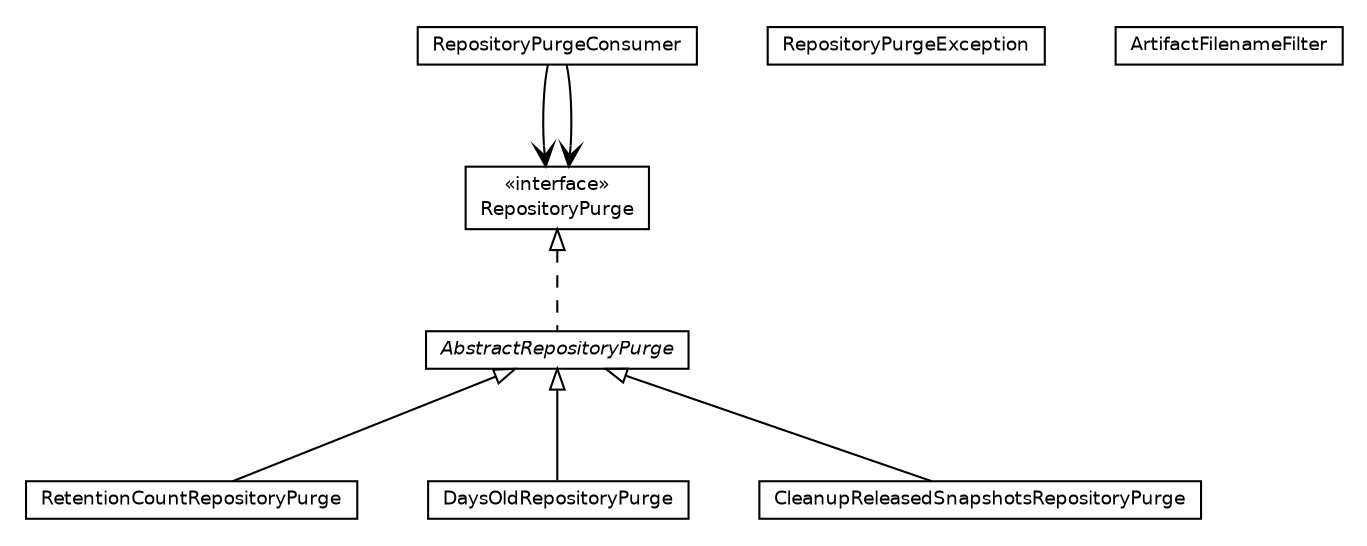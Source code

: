 #!/usr/local/bin/dot
#
# Class diagram 
# Generated by UmlGraph version 4.6 (http://www.spinellis.gr/sw/umlgraph)
#

digraph G {
	edge [fontname="Helvetica",fontsize=10,labelfontname="Helvetica",labelfontsize=10];
	node [fontname="Helvetica",fontsize=10,shape=plaintext];
	// org.apache.maven.archiva.consumers.core.repository.RetentionCountRepositoryPurge
	c11049 [label=<<table border="0" cellborder="1" cellspacing="0" cellpadding="2" port="p" href="./RetentionCountRepositoryPurge.html">
		<tr><td><table border="0" cellspacing="0" cellpadding="1">
			<tr><td> RetentionCountRepositoryPurge </td></tr>
		</table></td></tr>
		</table>>, fontname="Helvetica", fontcolor="black", fontsize=9.0];
	// org.apache.maven.archiva.consumers.core.repository.RepositoryPurgeException
	c11050 [label=<<table border="0" cellborder="1" cellspacing="0" cellpadding="2" port="p" href="./RepositoryPurgeException.html">
		<tr><td><table border="0" cellspacing="0" cellpadding="1">
			<tr><td> RepositoryPurgeException </td></tr>
		</table></td></tr>
		</table>>, fontname="Helvetica", fontcolor="black", fontsize=9.0];
	// org.apache.maven.archiva.consumers.core.repository.RepositoryPurgeConsumer
	c11051 [label=<<table border="0" cellborder="1" cellspacing="0" cellpadding="2" port="p" href="./RepositoryPurgeConsumer.html">
		<tr><td><table border="0" cellspacing="0" cellpadding="1">
			<tr><td> RepositoryPurgeConsumer </td></tr>
		</table></td></tr>
		</table>>, fontname="Helvetica", fontcolor="black", fontsize=9.0];
	// org.apache.maven.archiva.consumers.core.repository.RepositoryPurge
	c11052 [label=<<table border="0" cellborder="1" cellspacing="0" cellpadding="2" port="p" href="./RepositoryPurge.html">
		<tr><td><table border="0" cellspacing="0" cellpadding="1">
			<tr><td> &laquo;interface&raquo; </td></tr>
			<tr><td> RepositoryPurge </td></tr>
		</table></td></tr>
		</table>>, fontname="Helvetica", fontcolor="black", fontsize=9.0];
	// org.apache.maven.archiva.consumers.core.repository.DaysOldRepositoryPurge
	c11053 [label=<<table border="0" cellborder="1" cellspacing="0" cellpadding="2" port="p" href="./DaysOldRepositoryPurge.html">
		<tr><td><table border="0" cellspacing="0" cellpadding="1">
			<tr><td> DaysOldRepositoryPurge </td></tr>
		</table></td></tr>
		</table>>, fontname="Helvetica", fontcolor="black", fontsize=9.0];
	// org.apache.maven.archiva.consumers.core.repository.CleanupReleasedSnapshotsRepositoryPurge
	c11054 [label=<<table border="0" cellborder="1" cellspacing="0" cellpadding="2" port="p" href="./CleanupReleasedSnapshotsRepositoryPurge.html">
		<tr><td><table border="0" cellspacing="0" cellpadding="1">
			<tr><td> CleanupReleasedSnapshotsRepositoryPurge </td></tr>
		</table></td></tr>
		</table>>, fontname="Helvetica", fontcolor="black", fontsize=9.0];
	// org.apache.maven.archiva.consumers.core.repository.ArtifactFilenameFilter
	c11055 [label=<<table border="0" cellborder="1" cellspacing="0" cellpadding="2" port="p" href="./ArtifactFilenameFilter.html">
		<tr><td><table border="0" cellspacing="0" cellpadding="1">
			<tr><td> ArtifactFilenameFilter </td></tr>
		</table></td></tr>
		</table>>, fontname="Helvetica", fontcolor="black", fontsize=9.0];
	// org.apache.maven.archiva.consumers.core.repository.AbstractRepositoryPurge
	c11056 [label=<<table border="0" cellborder="1" cellspacing="0" cellpadding="2" port="p" href="./AbstractRepositoryPurge.html">
		<tr><td><table border="0" cellspacing="0" cellpadding="1">
			<tr><td><font face="Helvetica-Oblique"> AbstractRepositoryPurge </font></td></tr>
		</table></td></tr>
		</table>>, fontname="Helvetica", fontcolor="black", fontsize=9.0];
	//org.apache.maven.archiva.consumers.core.repository.RetentionCountRepositoryPurge extends org.apache.maven.archiva.consumers.core.repository.AbstractRepositoryPurge
	c11056:p -> c11049:p [dir=back,arrowtail=empty];
	//org.apache.maven.archiva.consumers.core.repository.DaysOldRepositoryPurge extends org.apache.maven.archiva.consumers.core.repository.AbstractRepositoryPurge
	c11056:p -> c11053:p [dir=back,arrowtail=empty];
	//org.apache.maven.archiva.consumers.core.repository.CleanupReleasedSnapshotsRepositoryPurge extends org.apache.maven.archiva.consumers.core.repository.AbstractRepositoryPurge
	c11056:p -> c11054:p [dir=back,arrowtail=empty];
	//org.apache.maven.archiva.consumers.core.repository.AbstractRepositoryPurge implements org.apache.maven.archiva.consumers.core.repository.RepositoryPurge
	c11052:p -> c11056:p [dir=back,arrowtail=empty,style=dashed];
	// org.apache.maven.archiva.consumers.core.repository.RepositoryPurgeConsumer NAVASSOC org.apache.maven.archiva.consumers.core.repository.RepositoryPurge
	c11051:p -> c11052:p [taillabel="", label="", headlabel="", fontname="Helvetica", fontcolor="black", fontsize=10.0, color="black", arrowhead=open];
	// org.apache.maven.archiva.consumers.core.repository.RepositoryPurgeConsumer NAVASSOC org.apache.maven.archiva.consumers.core.repository.RepositoryPurge
	c11051:p -> c11052:p [taillabel="", label="", headlabel="", fontname="Helvetica", fontcolor="black", fontsize=10.0, color="black", arrowhead=open];
}

